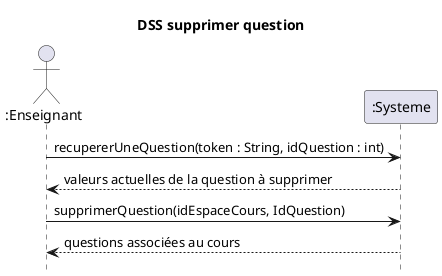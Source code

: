 @startuml DSS_Supprimer_Question
title DSS supprimer question
hide footbox
actor ":Enseignant" as professeur
participant ":Systeme" as systeme

professeur ->  systeme : recupererUneQuestion(token : String, idQuestion : int)
professeur <-- systeme : valeurs actuelles de la question à supprimer
professeur -> systeme : supprimerQuestion(idEspaceCours, IdQuestion)
professeur <-- systeme : questions associées au cours

@enduml
